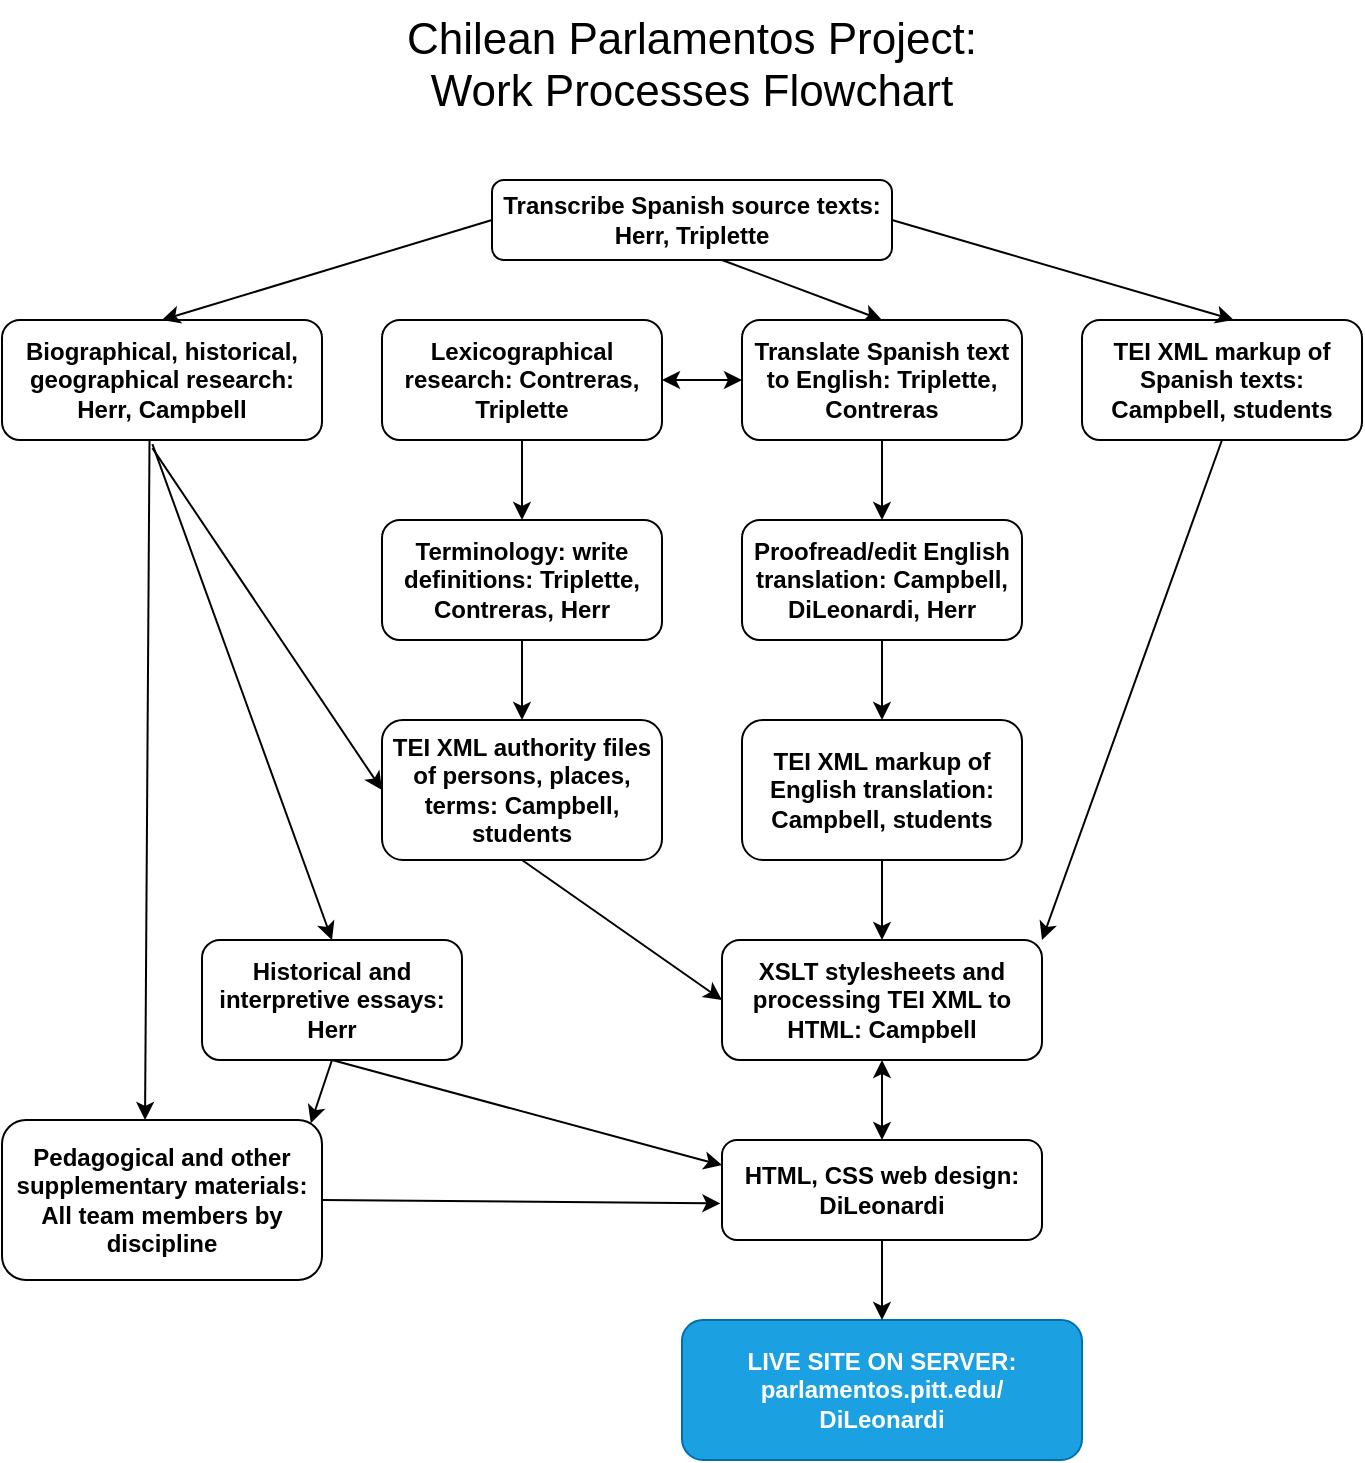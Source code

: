 <mxfile version="24.8.3">
  <diagram id="C5RBs43oDa-KdzZeNtuy" name="Page-1">
    <mxGraphModel dx="989" dy="509" grid="1" gridSize="10" guides="1" tooltips="1" connect="1" arrows="1" fold="1" page="1" pageScale="1" pageWidth="850" pageHeight="1100" math="0" shadow="0">
      <root>
        <mxCell id="WIyWlLk6GJQsqaUBKTNV-0" />
        <mxCell id="WIyWlLk6GJQsqaUBKTNV-1" parent="WIyWlLk6GJQsqaUBKTNV-0" />
        <mxCell id="WIyWlLk6GJQsqaUBKTNV-3" value="Transcribe Spanish source texts: Herr, Triplette" style="rounded=1;whiteSpace=wrap;html=1;fontSize=12;glass=0;strokeWidth=1;shadow=0;fontStyle=1;" parent="WIyWlLk6GJQsqaUBKTNV-1" vertex="1">
          <mxGeometry x="325" y="160" width="200" height="40" as="geometry" />
        </mxCell>
        <mxCell id="WIyWlLk6GJQsqaUBKTNV-7" value="Lexicographical research: Contreras, Triplette" style="rounded=1;whiteSpace=wrap;html=1;fontSize=12;glass=0;strokeWidth=1;shadow=0;fontStyle=1" parent="WIyWlLk6GJQsqaUBKTNV-1" vertex="1">
          <mxGeometry x="270" y="230" width="140" height="60" as="geometry" />
        </mxCell>
        <mxCell id="WIyWlLk6GJQsqaUBKTNV-12" value="&lt;b&gt;Terminology: write definitions: Triplette, Contreras, Herr&lt;/b&gt;" style="rounded=1;whiteSpace=wrap;html=1;fontSize=12;glass=0;strokeWidth=1;shadow=0;" parent="WIyWlLk6GJQsqaUBKTNV-1" vertex="1">
          <mxGeometry x="270" y="330" width="140" height="60" as="geometry" />
        </mxCell>
        <mxCell id="ZnKk8ZFgnCG6UPBjfPsR-0" value="&lt;b&gt;Biographical, historical, geographical research: Herr, Campbell&lt;/b&gt;" style="rounded=1;whiteSpace=wrap;html=1;" vertex="1" parent="WIyWlLk6GJQsqaUBKTNV-1">
          <mxGeometry x="80" y="230" width="160" height="60" as="geometry" />
        </mxCell>
        <mxCell id="ZnKk8ZFgnCG6UPBjfPsR-1" value="Chilean Parlamentos Project: Work Processes Flowchart" style="text;html=1;whiteSpace=wrap;overflow=hidden;rounded=0;fontSize=22;align=center;" vertex="1" parent="WIyWlLk6GJQsqaUBKTNV-1">
          <mxGeometry x="260" y="70" width="330" height="60" as="geometry" />
        </mxCell>
        <mxCell id="ZnKk8ZFgnCG6UPBjfPsR-3" value="" style="endArrow=classic;html=1;rounded=0;entryX=0.5;entryY=0;entryDx=0;entryDy=0;" edge="1" parent="WIyWlLk6GJQsqaUBKTNV-1" target="ZnKk8ZFgnCG6UPBjfPsR-2">
          <mxGeometry width="50" height="50" relative="1" as="geometry">
            <mxPoint x="440" y="200" as="sourcePoint" />
            <mxPoint x="430" y="180" as="targetPoint" />
          </mxGeometry>
        </mxCell>
        <mxCell id="ZnKk8ZFgnCG6UPBjfPsR-7" value="" style="endArrow=classic;html=1;rounded=0;exitX=0;exitY=0.5;exitDx=0;exitDy=0;entryX=0.5;entryY=0;entryDx=0;entryDy=0;" edge="1" parent="WIyWlLk6GJQsqaUBKTNV-1" source="WIyWlLk6GJQsqaUBKTNV-3" target="ZnKk8ZFgnCG6UPBjfPsR-0">
          <mxGeometry width="50" height="50" relative="1" as="geometry">
            <mxPoint x="380" y="230" as="sourcePoint" />
            <mxPoint x="430" y="180" as="targetPoint" />
          </mxGeometry>
        </mxCell>
        <mxCell id="ZnKk8ZFgnCG6UPBjfPsR-8" value="&lt;b&gt;TEI XML markup of Spanish texts: Campbell, students&lt;/b&gt;" style="rounded=1;whiteSpace=wrap;html=1;" vertex="1" parent="WIyWlLk6GJQsqaUBKTNV-1">
          <mxGeometry x="620" y="230" width="140" height="60" as="geometry" />
        </mxCell>
        <mxCell id="ZnKk8ZFgnCG6UPBjfPsR-9" value="" style="endArrow=classic;html=1;rounded=0;exitX=1;exitY=0.5;exitDx=0;exitDy=0;entryX=0.542;entryY=-0.001;entryDx=0;entryDy=0;entryPerimeter=0;" edge="1" parent="WIyWlLk6GJQsqaUBKTNV-1" source="WIyWlLk6GJQsqaUBKTNV-3" target="ZnKk8ZFgnCG6UPBjfPsR-8">
          <mxGeometry width="50" height="50" relative="1" as="geometry">
            <mxPoint x="380" y="230" as="sourcePoint" />
            <mxPoint x="430" y="180" as="targetPoint" />
          </mxGeometry>
        </mxCell>
        <mxCell id="ZnKk8ZFgnCG6UPBjfPsR-10" value="" style="endArrow=classic;startArrow=classic;html=1;rounded=0;exitX=0;exitY=0.5;exitDx=0;exitDy=0;entryX=1;entryY=0.5;entryDx=0;entryDy=0;" edge="1" parent="WIyWlLk6GJQsqaUBKTNV-1" source="ZnKk8ZFgnCG6UPBjfPsR-2" target="WIyWlLk6GJQsqaUBKTNV-7">
          <mxGeometry width="50" height="50" relative="1" as="geometry">
            <mxPoint x="380" y="230" as="sourcePoint" />
            <mxPoint x="510" y="210" as="targetPoint" />
          </mxGeometry>
        </mxCell>
        <mxCell id="ZnKk8ZFgnCG6UPBjfPsR-11" value="" style="endArrow=classic;html=1;rounded=0;exitX=0.5;exitY=1;exitDx=0;exitDy=0;entryX=0.5;entryY=0;entryDx=0;entryDy=0;" edge="1" parent="WIyWlLk6GJQsqaUBKTNV-1" source="WIyWlLk6GJQsqaUBKTNV-7" target="WIyWlLk6GJQsqaUBKTNV-12">
          <mxGeometry width="50" height="50" relative="1" as="geometry">
            <mxPoint x="380" y="230" as="sourcePoint" />
            <mxPoint x="430" y="180" as="targetPoint" />
          </mxGeometry>
        </mxCell>
        <mxCell id="ZnKk8ZFgnCG6UPBjfPsR-12" value="&lt;b&gt;TEI XML authority files of persons, places, terms: Campbell, students&lt;/b&gt;" style="rounded=1;whiteSpace=wrap;html=1;" vertex="1" parent="WIyWlLk6GJQsqaUBKTNV-1">
          <mxGeometry x="270" y="430" width="140" height="70" as="geometry" />
        </mxCell>
        <mxCell id="ZnKk8ZFgnCG6UPBjfPsR-13" value="&lt;b&gt;Historical and interpretive essays: Herr&lt;/b&gt;" style="rounded=1;whiteSpace=wrap;html=1;" vertex="1" parent="WIyWlLk6GJQsqaUBKTNV-1">
          <mxGeometry x="180" y="540" width="130" height="60" as="geometry" />
        </mxCell>
        <mxCell id="ZnKk8ZFgnCG6UPBjfPsR-14" value="" style="endArrow=classic;html=1;rounded=0;exitX=0.5;exitY=1;exitDx=0;exitDy=0;entryX=0.5;entryY=0;entryDx=0;entryDy=0;" edge="1" parent="WIyWlLk6GJQsqaUBKTNV-1" source="WIyWlLk6GJQsqaUBKTNV-12" target="ZnKk8ZFgnCG6UPBjfPsR-12">
          <mxGeometry width="50" height="50" relative="1" as="geometry">
            <mxPoint x="380" y="370" as="sourcePoint" />
            <mxPoint x="430" y="320" as="targetPoint" />
          </mxGeometry>
        </mxCell>
        <mxCell id="ZnKk8ZFgnCG6UPBjfPsR-15" value="&lt;b&gt;TEI XML markup of English translation: Campbell, students&lt;/b&gt;" style="rounded=1;whiteSpace=wrap;html=1;" vertex="1" parent="WIyWlLk6GJQsqaUBKTNV-1">
          <mxGeometry x="450" y="430" width="140" height="70" as="geometry" />
        </mxCell>
        <mxCell id="ZnKk8ZFgnCG6UPBjfPsR-16" value="" style="endArrow=classic;html=1;rounded=0;entryX=0.5;entryY=0;entryDx=0;entryDy=0;" edge="1" parent="WIyWlLk6GJQsqaUBKTNV-1" source="ZnKk8ZFgnCG6UPBjfPsR-6" target="ZnKk8ZFgnCG6UPBjfPsR-15">
          <mxGeometry width="50" height="50" relative="1" as="geometry">
            <mxPoint x="510" y="324" as="sourcePoint" />
            <mxPoint x="430" y="340" as="targetPoint" />
          </mxGeometry>
        </mxCell>
        <mxCell id="ZnKk8ZFgnCG6UPBjfPsR-18" value="Pedagogical and other supplementary materials: All team members by discipline" style="rounded=1;whiteSpace=wrap;html=1;fontStyle=1" vertex="1" parent="WIyWlLk6GJQsqaUBKTNV-1">
          <mxGeometry x="80" y="630" width="160" height="80" as="geometry" />
        </mxCell>
        <mxCell id="ZnKk8ZFgnCG6UPBjfPsR-19" value="XSLT stylesheets and processing TEI XML to HTML: Campbell" style="rounded=1;whiteSpace=wrap;html=1;fontStyle=1" vertex="1" parent="WIyWlLk6GJQsqaUBKTNV-1">
          <mxGeometry x="440" y="540" width="160" height="60" as="geometry" />
        </mxCell>
        <mxCell id="ZnKk8ZFgnCG6UPBjfPsR-20" value="HTML, CSS web design: DiLeonardi" style="rounded=1;whiteSpace=wrap;html=1;fontStyle=1" vertex="1" parent="WIyWlLk6GJQsqaUBKTNV-1">
          <mxGeometry x="440" y="640" width="160" height="50" as="geometry" />
        </mxCell>
        <mxCell id="ZnKk8ZFgnCG6UPBjfPsR-21" value="" style="endArrow=classic;startArrow=classic;html=1;rounded=0;entryX=0.5;entryY=1;entryDx=0;entryDy=0;exitX=0.5;exitY=0;exitDx=0;exitDy=0;" edge="1" parent="WIyWlLk6GJQsqaUBKTNV-1" source="ZnKk8ZFgnCG6UPBjfPsR-20" target="ZnKk8ZFgnCG6UPBjfPsR-19">
          <mxGeometry width="50" height="50" relative="1" as="geometry">
            <mxPoint x="380" y="550" as="sourcePoint" />
            <mxPoint x="430" y="500" as="targetPoint" />
          </mxGeometry>
        </mxCell>
        <mxCell id="ZnKk8ZFgnCG6UPBjfPsR-22" value="" style="endArrow=classic;html=1;rounded=0;exitX=0.5;exitY=1;exitDx=0;exitDy=0;" edge="1" parent="WIyWlLk6GJQsqaUBKTNV-1" source="ZnKk8ZFgnCG6UPBjfPsR-15" target="ZnKk8ZFgnCG6UPBjfPsR-19">
          <mxGeometry width="50" height="50" relative="1" as="geometry">
            <mxPoint x="380" y="550" as="sourcePoint" />
            <mxPoint x="430" y="500" as="targetPoint" />
          </mxGeometry>
        </mxCell>
        <mxCell id="ZnKk8ZFgnCG6UPBjfPsR-23" value="" style="endArrow=classic;html=1;rounded=0;exitX=0.5;exitY=1;exitDx=0;exitDy=0;entryX=0;entryY=0.5;entryDx=0;entryDy=0;" edge="1" parent="WIyWlLk6GJQsqaUBKTNV-1" source="ZnKk8ZFgnCG6UPBjfPsR-12" target="ZnKk8ZFgnCG6UPBjfPsR-19">
          <mxGeometry width="50" height="50" relative="1" as="geometry">
            <mxPoint x="380" y="550" as="sourcePoint" />
            <mxPoint x="430" y="500" as="targetPoint" />
          </mxGeometry>
        </mxCell>
        <mxCell id="ZnKk8ZFgnCG6UPBjfPsR-24" value="" style="endArrow=classic;html=1;rounded=0;exitX=0.461;exitY=0.994;exitDx=0;exitDy=0;exitPerimeter=0;entryX=0.537;entryY=-0.013;entryDx=0;entryDy=0;entryPerimeter=0;" edge="1" parent="WIyWlLk6GJQsqaUBKTNV-1" source="ZnKk8ZFgnCG6UPBjfPsR-0">
          <mxGeometry width="50" height="50" relative="1" as="geometry">
            <mxPoint x="140.0" y="288.22" as="sourcePoint" />
            <mxPoint x="151.52" y="630" as="targetPoint" />
          </mxGeometry>
        </mxCell>
        <mxCell id="ZnKk8ZFgnCG6UPBjfPsR-25" value="" style="endArrow=classic;html=1;rounded=0;entryX=1;entryY=0;entryDx=0;entryDy=0;exitX=0.5;exitY=1;exitDx=0;exitDy=0;" edge="1" parent="WIyWlLk6GJQsqaUBKTNV-1" source="ZnKk8ZFgnCG6UPBjfPsR-8" target="ZnKk8ZFgnCG6UPBjfPsR-19">
          <mxGeometry width="50" height="50" relative="1" as="geometry">
            <mxPoint x="380" y="350" as="sourcePoint" />
            <mxPoint x="430" y="300" as="targetPoint" />
          </mxGeometry>
        </mxCell>
        <mxCell id="ZnKk8ZFgnCG6UPBjfPsR-26" value="" style="endArrow=classic;html=1;rounded=0;entryX=0.5;entryY=0;entryDx=0;entryDy=0;exitX=0.47;exitY=1.034;exitDx=0;exitDy=0;exitPerimeter=0;" edge="1" parent="WIyWlLk6GJQsqaUBKTNV-1" source="ZnKk8ZFgnCG6UPBjfPsR-0" target="ZnKk8ZFgnCG6UPBjfPsR-13">
          <mxGeometry width="50" height="50" relative="1" as="geometry">
            <mxPoint x="160" y="230" as="sourcePoint" />
            <mxPoint x="430" y="430" as="targetPoint" />
          </mxGeometry>
        </mxCell>
        <mxCell id="ZnKk8ZFgnCG6UPBjfPsR-27" value="" style="endArrow=classic;html=1;rounded=0;entryX=0;entryY=0.5;entryDx=0;entryDy=0;exitX=0.47;exitY=1.068;exitDx=0;exitDy=0;exitPerimeter=0;" edge="1" parent="WIyWlLk6GJQsqaUBKTNV-1" source="ZnKk8ZFgnCG6UPBjfPsR-0" target="ZnKk8ZFgnCG6UPBjfPsR-12">
          <mxGeometry width="50" height="50" relative="1" as="geometry">
            <mxPoint x="380" y="480" as="sourcePoint" />
            <mxPoint x="430" y="430" as="targetPoint" />
          </mxGeometry>
        </mxCell>
        <mxCell id="ZnKk8ZFgnCG6UPBjfPsR-28" value="" style="endArrow=classic;html=1;rounded=0;exitX=0.5;exitY=1;exitDx=0;exitDy=0;entryX=0.965;entryY=0.021;entryDx=0;entryDy=0;entryPerimeter=0;" edge="1" parent="WIyWlLk6GJQsqaUBKTNV-1" source="ZnKk8ZFgnCG6UPBjfPsR-13" target="ZnKk8ZFgnCG6UPBjfPsR-18">
          <mxGeometry width="50" height="50" relative="1" as="geometry">
            <mxPoint x="380" y="480" as="sourcePoint" />
            <mxPoint x="430" y="430" as="targetPoint" />
          </mxGeometry>
        </mxCell>
        <mxCell id="ZnKk8ZFgnCG6UPBjfPsR-29" value="" style="endArrow=classic;html=1;rounded=0;exitX=0.5;exitY=1;exitDx=0;exitDy=0;entryX=0;entryY=0.25;entryDx=0;entryDy=0;" edge="1" parent="WIyWlLk6GJQsqaUBKTNV-1" source="ZnKk8ZFgnCG6UPBjfPsR-13" target="ZnKk8ZFgnCG6UPBjfPsR-20">
          <mxGeometry width="50" height="50" relative="1" as="geometry">
            <mxPoint x="380" y="480" as="sourcePoint" />
            <mxPoint x="420" y="570" as="targetPoint" />
            <Array as="points">
              <mxPoint x="430" y="650" />
            </Array>
          </mxGeometry>
        </mxCell>
        <mxCell id="ZnKk8ZFgnCG6UPBjfPsR-30" value="" style="endArrow=classic;html=1;rounded=0;exitX=1;exitY=0.5;exitDx=0;exitDy=0;entryX=-0.005;entryY=0.634;entryDx=0;entryDy=0;entryPerimeter=0;" edge="1" parent="WIyWlLk6GJQsqaUBKTNV-1" source="ZnKk8ZFgnCG6UPBjfPsR-18" target="ZnKk8ZFgnCG6UPBjfPsR-20">
          <mxGeometry width="50" height="50" relative="1" as="geometry">
            <mxPoint x="380" y="480" as="sourcePoint" />
            <mxPoint x="430" y="430" as="targetPoint" />
          </mxGeometry>
        </mxCell>
        <mxCell id="ZnKk8ZFgnCG6UPBjfPsR-6" value="&lt;b&gt;Proofread/edit English translation: Campbell, DiLeonardi, Herr&lt;/b&gt;" style="rounded=1;whiteSpace=wrap;html=1;" vertex="1" parent="WIyWlLk6GJQsqaUBKTNV-1">
          <mxGeometry x="450" y="330" width="140" height="60" as="geometry" />
        </mxCell>
        <mxCell id="ZnKk8ZFgnCG6UPBjfPsR-2" value="&lt;b&gt;Translate Spanish text to English: Triplette, Contreras&lt;/b&gt;" style="rounded=1;whiteSpace=wrap;html=1;" vertex="1" parent="WIyWlLk6GJQsqaUBKTNV-1">
          <mxGeometry x="450" y="230" width="140" height="60" as="geometry" />
        </mxCell>
        <mxCell id="ZnKk8ZFgnCG6UPBjfPsR-35" value="LIVE SITE ON SERVER:&lt;div&gt;parlamentos.pitt.edu/&lt;/div&gt;&lt;div&gt;DiLeonardi&lt;/div&gt;" style="rounded=1;whiteSpace=wrap;html=1;fontStyle=1;fillColor=#1ba1e2;strokeColor=#006EAF;fontColor=#ffffff;" vertex="1" parent="WIyWlLk6GJQsqaUBKTNV-1">
          <mxGeometry x="420" y="730" width="200" height="70" as="geometry" />
        </mxCell>
        <mxCell id="ZnKk8ZFgnCG6UPBjfPsR-37" value="" style="endArrow=classic;html=1;rounded=0;exitX=0.5;exitY=1;exitDx=0;exitDy=0;entryX=0.5;entryY=0;entryDx=0;entryDy=0;" edge="1" parent="WIyWlLk6GJQsqaUBKTNV-1" source="ZnKk8ZFgnCG6UPBjfPsR-20" target="ZnKk8ZFgnCG6UPBjfPsR-35">
          <mxGeometry width="50" height="50" relative="1" as="geometry">
            <mxPoint x="380" y="690" as="sourcePoint" />
            <mxPoint x="450" y="738" as="targetPoint" />
          </mxGeometry>
        </mxCell>
        <mxCell id="ZnKk8ZFgnCG6UPBjfPsR-38" value="" style="endArrow=classic;html=1;rounded=0;entryX=0.5;entryY=0;entryDx=0;entryDy=0;exitX=0.5;exitY=1;exitDx=0;exitDy=0;" edge="1" parent="WIyWlLk6GJQsqaUBKTNV-1" source="ZnKk8ZFgnCG6UPBjfPsR-2" target="ZnKk8ZFgnCG6UPBjfPsR-6">
          <mxGeometry width="50" height="50" relative="1" as="geometry">
            <mxPoint x="380" y="280" as="sourcePoint" />
            <mxPoint x="430" y="230" as="targetPoint" />
          </mxGeometry>
        </mxCell>
      </root>
    </mxGraphModel>
  </diagram>
</mxfile>
